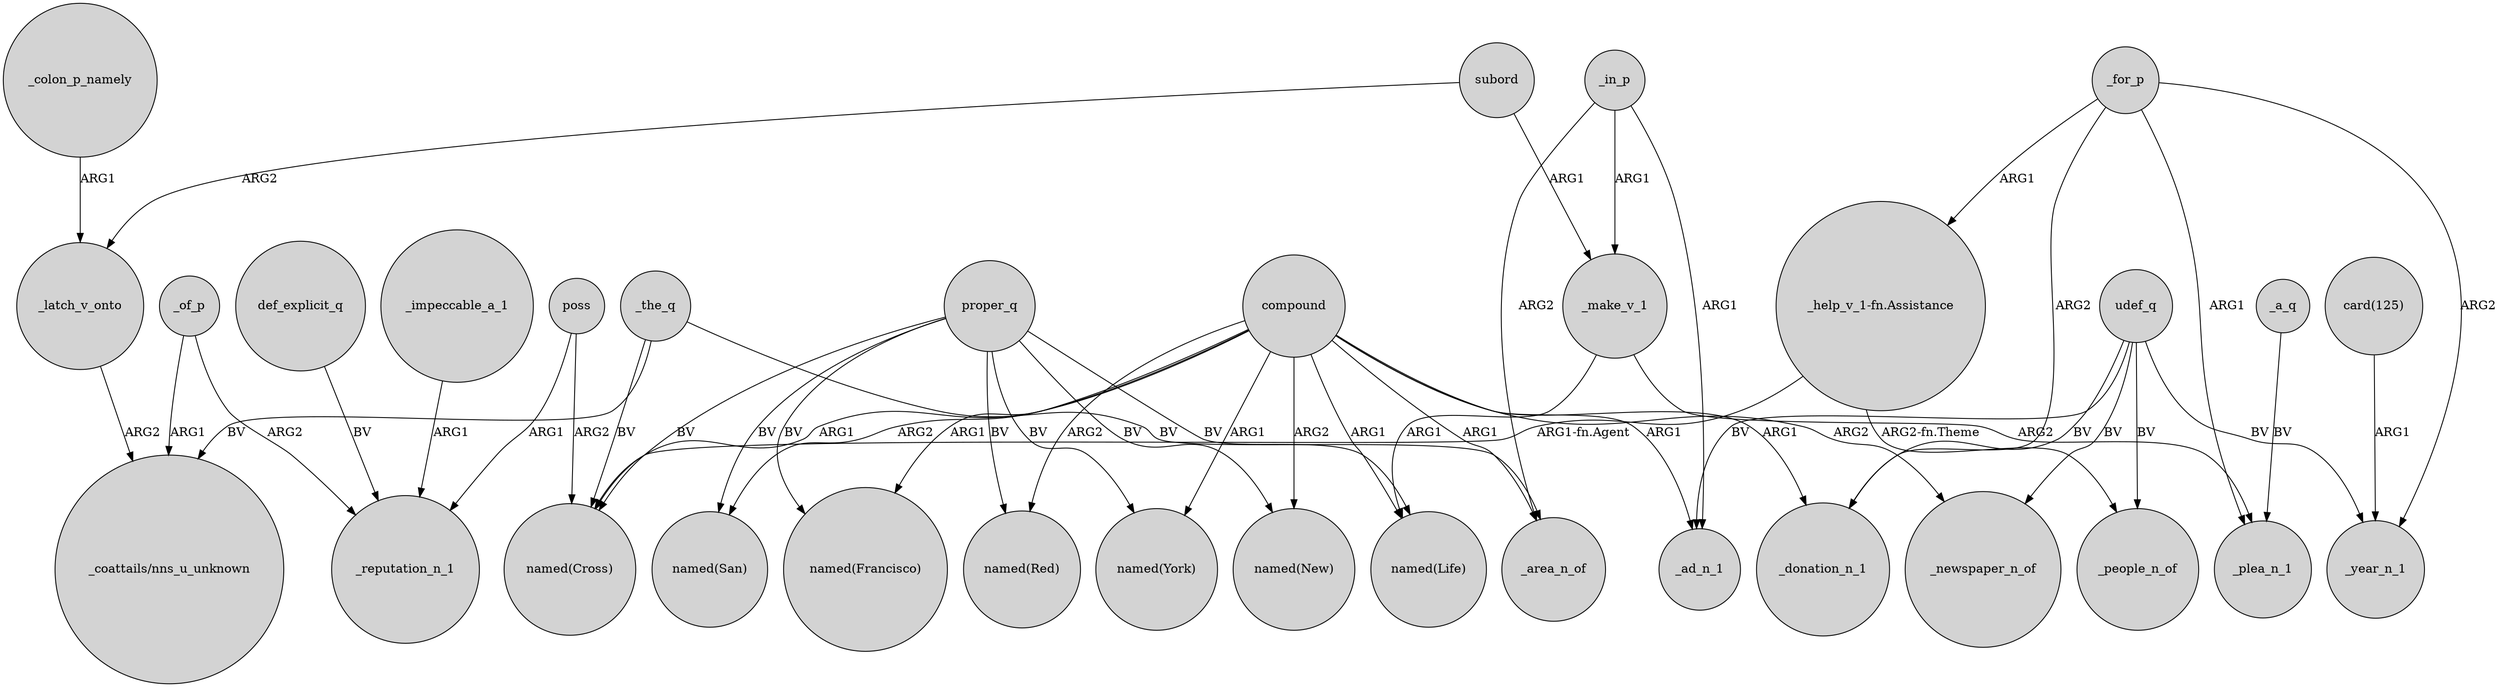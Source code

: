 digraph {
	node [shape=circle style=filled]
	proper_q -> "named(Cross)" [label=BV]
	_the_q -> "named(Cross)" [label=BV]
	_the_q -> "_coattails/nns_u_unknown" [label=BV]
	compound -> "named(New)" [label=ARG2]
	_make_v_1 -> _plea_n_1 [label=ARG2]
	_for_p -> _year_n_1 [label=ARG2]
	proper_q -> "named(Francisco)" [label=BV]
	_for_p -> _donation_n_1 [label=ARG2]
	udef_q -> _newspaper_n_of [label=BV]
	compound -> "named(San)" [label=ARG2]
	proper_q -> "named(New)" [label=BV]
	"_help_v_1-fn.Assistance" -> "named(Cross)" [label="ARG1-fn.Agent"]
	def_explicit_q -> _reputation_n_1 [label=BV]
	_impeccable_a_1 -> _reputation_n_1 [label=ARG1]
	_in_p -> _ad_n_1 [label=ARG1]
	_of_p -> "_coattails/nns_u_unknown" [label=ARG1]
	udef_q -> _donation_n_1 [label=BV]
	compound -> _donation_n_1 [label=ARG1]
	poss -> _reputation_n_1 [label=ARG1]
	"_help_v_1-fn.Assistance" -> _people_n_of [label="ARG2-fn.Theme"]
	compound -> _ad_n_1 [label=ARG1]
	udef_q -> _people_n_of [label=BV]
	_of_p -> _reputation_n_1 [label=ARG2]
	compound -> "named(York)" [label=ARG1]
	_in_p -> _make_v_1 [label=ARG1]
	udef_q -> _ad_n_1 [label=BV]
	compound -> "named(Francisco)" [label=ARG1]
	subord -> _make_v_1 [label=ARG1]
	_the_q -> _area_n_of [label=BV]
	_for_p -> _plea_n_1 [label=ARG1]
	proper_q -> "named(Life)" [label=BV]
	proper_q -> "named(Red)" [label=BV]
	_in_p -> _area_n_of [label=ARG2]
	compound -> "named(Red)" [label=ARG2]
	_for_p -> "_help_v_1-fn.Assistance" [label=ARG1]
	udef_q -> _year_n_1 [label=BV]
	_colon_p_namely -> _latch_v_onto [label=ARG1]
	proper_q -> "named(San)" [label=BV]
	"card(125)" -> _year_n_1 [label=ARG1]
	_make_v_1 -> "named(Life)" [label=ARG1]
	compound -> "named(Life)" [label=ARG1]
	proper_q -> "named(York)" [label=BV]
	_a_q -> _plea_n_1 [label=BV]
	compound -> "named(Cross)" [label=ARG1]
	compound -> _area_n_of [label=ARG1]
	_latch_v_onto -> "_coattails/nns_u_unknown" [label=ARG2]
	subord -> _latch_v_onto [label=ARG2]
	compound -> _newspaper_n_of [label=ARG2]
	poss -> "named(Cross)" [label=ARG2]
}
